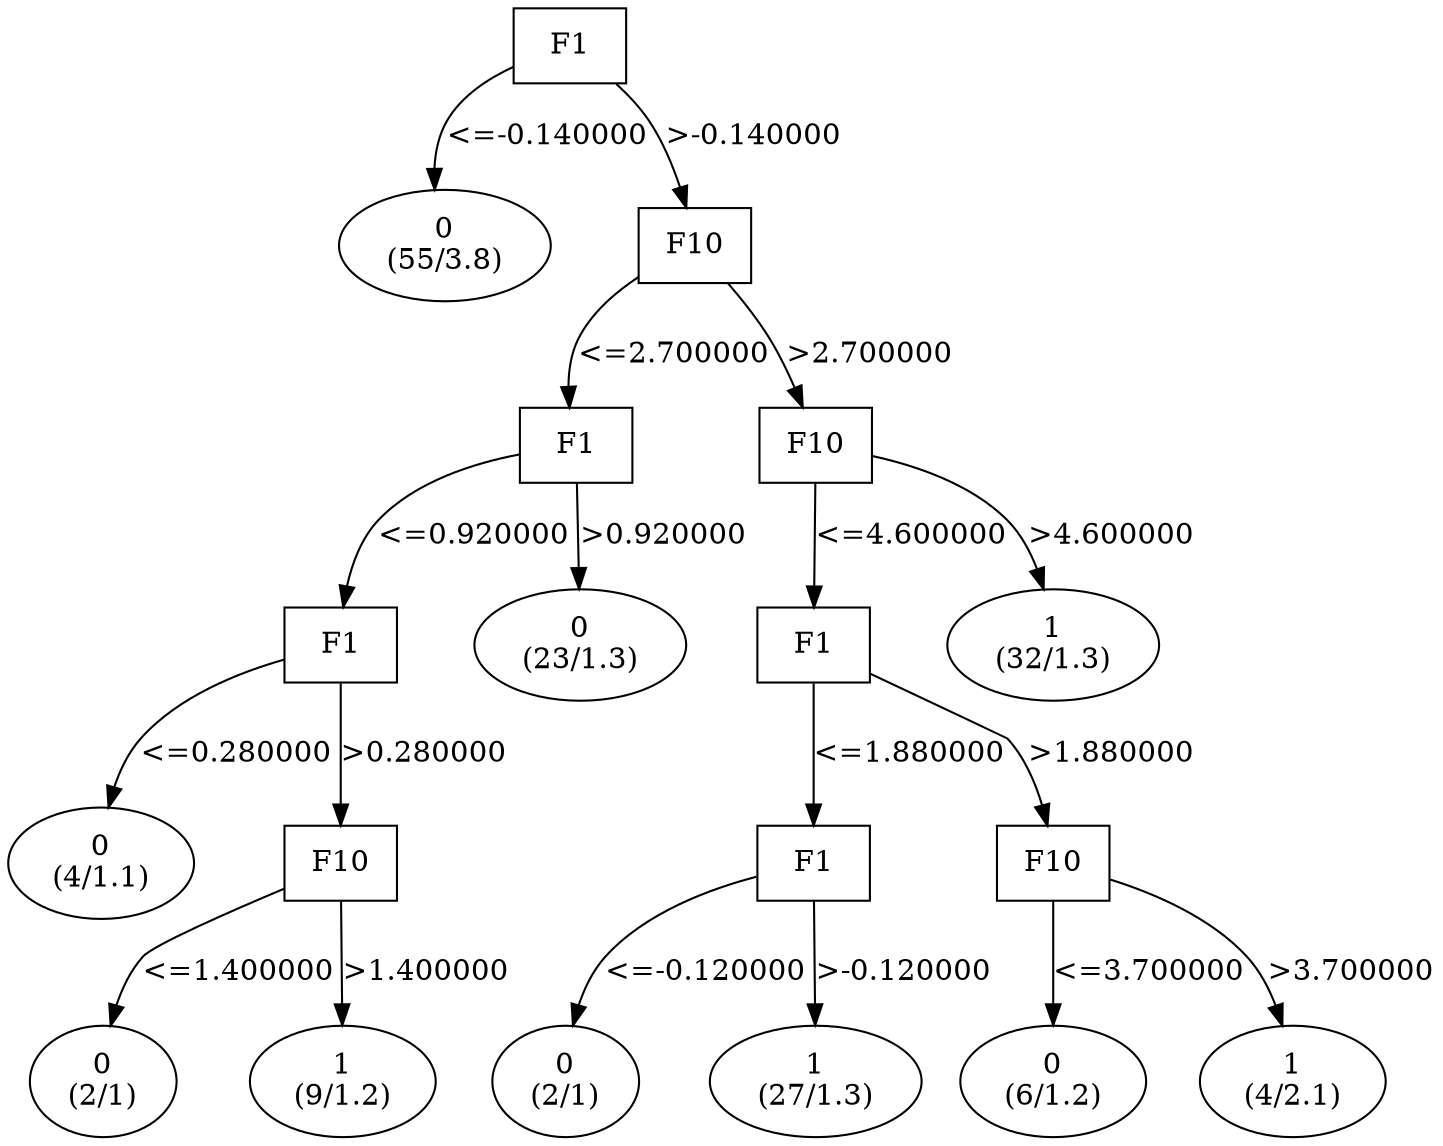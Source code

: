 digraph YaDT {
n0 [ shape=box, label="F1\n"]
n0 -> n1 [label="<=-0.140000"]
n1 [ shape=ellipse, label="0\n(55/3.8)"]
n0 -> n2 [label=">-0.140000"]
n2 [ shape=box, label="F10\n"]
n2 -> n3 [label="<=2.700000"]
n3 [ shape=box, label="F1\n"]
n3 -> n4 [label="<=0.920000"]
n4 [ shape=box, label="F1\n"]
n4 -> n5 [label="<=0.280000"]
n5 [ shape=ellipse, label="0\n(4/1.1)"]
n4 -> n6 [label=">0.280000"]
n6 [ shape=box, label="F10\n"]
n6 -> n7 [label="<=1.400000"]
n7 [ shape=ellipse, label="0\n(2/1)"]
n6 -> n8 [label=">1.400000"]
n8 [ shape=ellipse, label="1\n(9/1.2)"]
n3 -> n11 [label=">0.920000"]
n11 [ shape=ellipse, label="0\n(23/1.3)"]
n2 -> n13 [label=">2.700000"]
n13 [ shape=box, label="F10\n"]
n13 -> n14 [label="<=4.600000"]
n14 [ shape=box, label="F1\n"]
n14 -> n15 [label="<=1.880000"]
n15 [ shape=box, label="F1\n"]
n15 -> n16 [label="<=-0.120000"]
n16 [ shape=ellipse, label="0\n(2/1)"]
n15 -> n17 [label=">-0.120000"]
n17 [ shape=ellipse, label="1\n(27/1.3)"]
n14 -> n19 [label=">1.880000"]
n19 [ shape=box, label="F10\n"]
n19 -> n20 [label="<=3.700000"]
n20 [ shape=ellipse, label="0\n(6/1.2)"]
n19 -> n21 [label=">3.700000"]
n21 [ shape=ellipse, label="1\n(4/2.1)"]
n13 -> n24 [label=">4.600000"]
n24 [ shape=ellipse, label="1\n(32/1.3)"]
}
